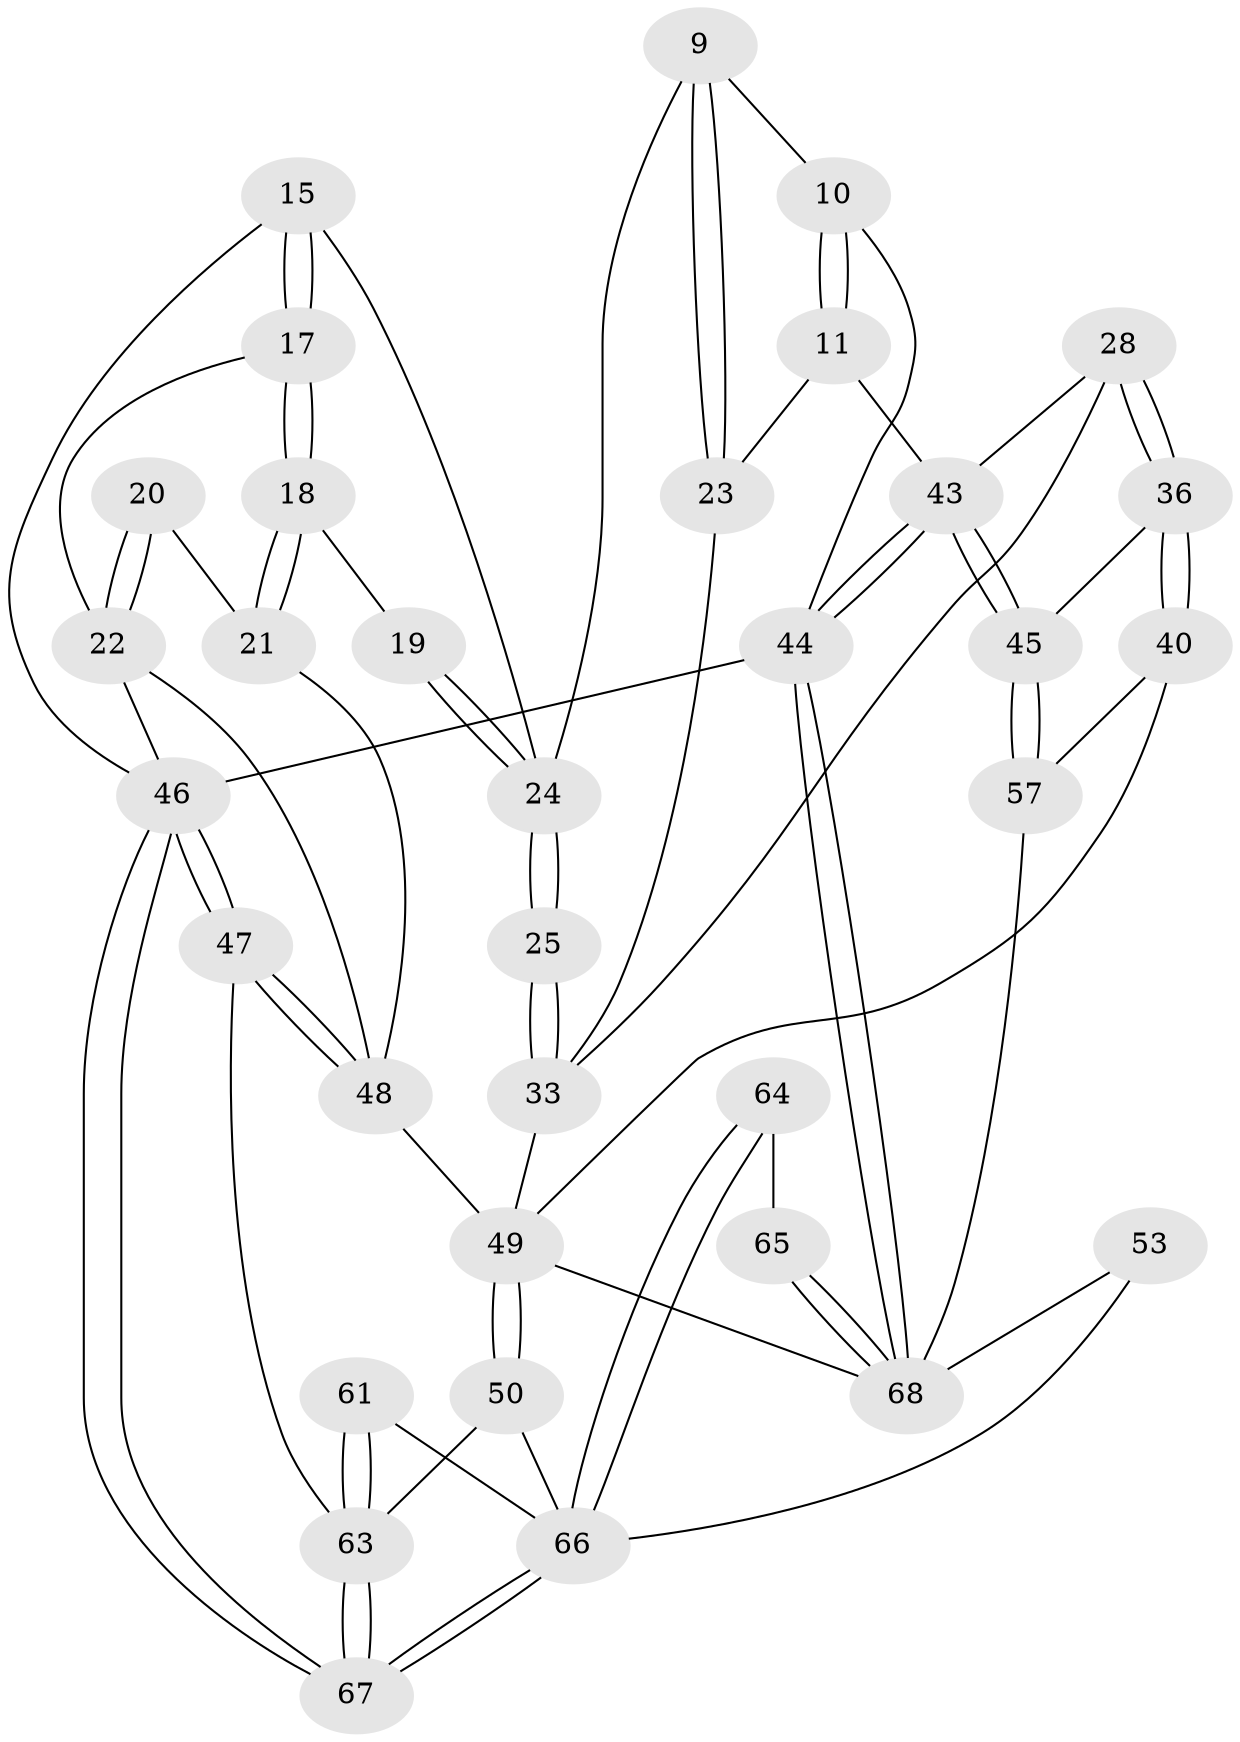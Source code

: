 // original degree distribution, {4: 0.25, 5: 0.45588235294117646, 6: 0.25, 3: 0.04411764705882353}
// Generated by graph-tools (version 1.1) at 2025/01/03/09/25 05:01:03]
// undirected, 34 vertices, 79 edges
graph export_dot {
graph [start="1"]
  node [color=gray90,style=filled];
  9 [pos="+0.41513467644442353+0.16542531774433636"];
  10 [pos="+0.22813462554990593+0"];
  11 [pos="+0.2009509651339198+0.261232436407898"];
  15 [pos="+0.6578802807313004+0.06322596127605855",super="+6"];
  17 [pos="+0.6933839693479371+0.11228699013215172"];
  18 [pos="+0.7085340968172772+0.3283714356786773"];
  19 [pos="+0.6286294258637511+0.29556133005361374"];
  20 [pos="+0.8014786187886177+0.21739600681129037"];
  21 [pos="+0.7090255274631372+0.3288148182748444"];
  22 [pos="+1+0.43883059201739716",super="+14+16"];
  23 [pos="+0.3280390806520324+0.28884682716705873"];
  24 [pos="+0.49214964331892735+0.3730772021243351",super="+8+7"];
  25 [pos="+0.4540488047153127+0.45961658452581045"];
  28 [pos="+0.16078092332643665+0.4247147114271548"];
  33 [pos="+0.4544032276109331+0.46522676267330204",super="+27+26"];
  36 [pos="+0.16482824682201314+0.5007015951476863"];
  40 [pos="+0.38028671288787613+0.6560122166667186"];
  43 [pos="+0+1",super="+38+35+29"];
  44 [pos="+0+1",super="+5"];
  45 [pos="+0+0.9789517753149505",super="+42"];
  46 [pos="+1+1",super="+2"];
  47 [pos="+1+0.6425824781668289"];
  48 [pos="+1+0.5183627600693377",super="+34"];
  49 [pos="+0.6834368695159788+0.662460584242709",super="+32+39"];
  50 [pos="+0.7855532622978746+0.8149488864381588"];
  53 [pos="+0.5370013272133544+0.7999348201190298"];
  57 [pos="+0.2268759794059339+0.8384697759850117",super="+41"];
  61 [pos="+0.9228358622690811+0.9304460848734597"];
  63 [pos="+0.9616455339218091+1",super="+58+59"];
  64 [pos="+0.5414818728873753+1"];
  65 [pos="+0.5001037180579488+1"];
  66 [pos="+0.7955259439684846+1",super="+62+51+52"];
  67 [pos="+1+1"];
  68 [pos="+0.4127172496789488+1",super="+56+60"];
  9 -- 10;
  9 -- 23;
  9 -- 23;
  9 -- 24;
  10 -- 11;
  10 -- 11;
  10 -- 44;
  11 -- 23;
  11 -- 43;
  15 -- 17;
  15 -- 17;
  15 -- 24;
  15 -- 46;
  17 -- 18;
  17 -- 18;
  17 -- 22;
  18 -- 19;
  18 -- 21;
  18 -- 21;
  19 -- 24 [weight=2];
  19 -- 24;
  20 -- 21;
  20 -- 22 [weight=2];
  20 -- 22;
  21 -- 48;
  22 -- 46;
  22 -- 48;
  23 -- 33;
  24 -- 25;
  24 -- 25;
  25 -- 33 [weight=2];
  25 -- 33;
  28 -- 36;
  28 -- 36;
  28 -- 33;
  28 -- 43;
  33 -- 49;
  36 -- 40;
  36 -- 40;
  36 -- 45;
  40 -- 49;
  40 -- 57;
  43 -- 44 [weight=3];
  43 -- 44;
  43 -- 45 [weight=2];
  43 -- 45;
  44 -- 68;
  44 -- 68;
  44 -- 46 [weight=2];
  45 -- 57 [weight=2];
  45 -- 57;
  46 -- 47;
  46 -- 47;
  46 -- 67;
  46 -- 67;
  47 -- 48;
  47 -- 48;
  47 -- 63;
  48 -- 49 [weight=2];
  49 -- 50;
  49 -- 50;
  49 -- 68;
  50 -- 63;
  50 -- 66;
  53 -- 68 [weight=2];
  53 -- 66;
  57 -- 68;
  61 -- 63 [weight=2];
  61 -- 63;
  61 -- 66;
  63 -- 67;
  63 -- 67;
  64 -- 65;
  64 -- 66 [weight=2];
  64 -- 66;
  65 -- 68 [weight=2];
  65 -- 68;
  66 -- 67;
  66 -- 67;
}

